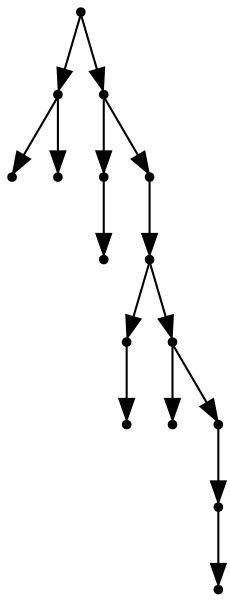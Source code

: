 digraph {
  15 [shape=point];
  2 [shape=point];
  0 [shape=point];
  1 [shape=point];
  14 [shape=point];
  4 [shape=point];
  3 [shape=point];
  13 [shape=point];
  12 [shape=point];
  6 [shape=point];
  5 [shape=point];
  11 [shape=point];
  7 [shape=point];
  10 [shape=point];
  9 [shape=point];
  8 [shape=point];
15 -> 2;
2 -> 0;
2 -> 1;
15 -> 14;
14 -> 4;
4 -> 3;
14 -> 13;
13 -> 12;
12 -> 6;
6 -> 5;
12 -> 11;
11 -> 7;
11 -> 10;
10 -> 9;
9 -> 8;
}
